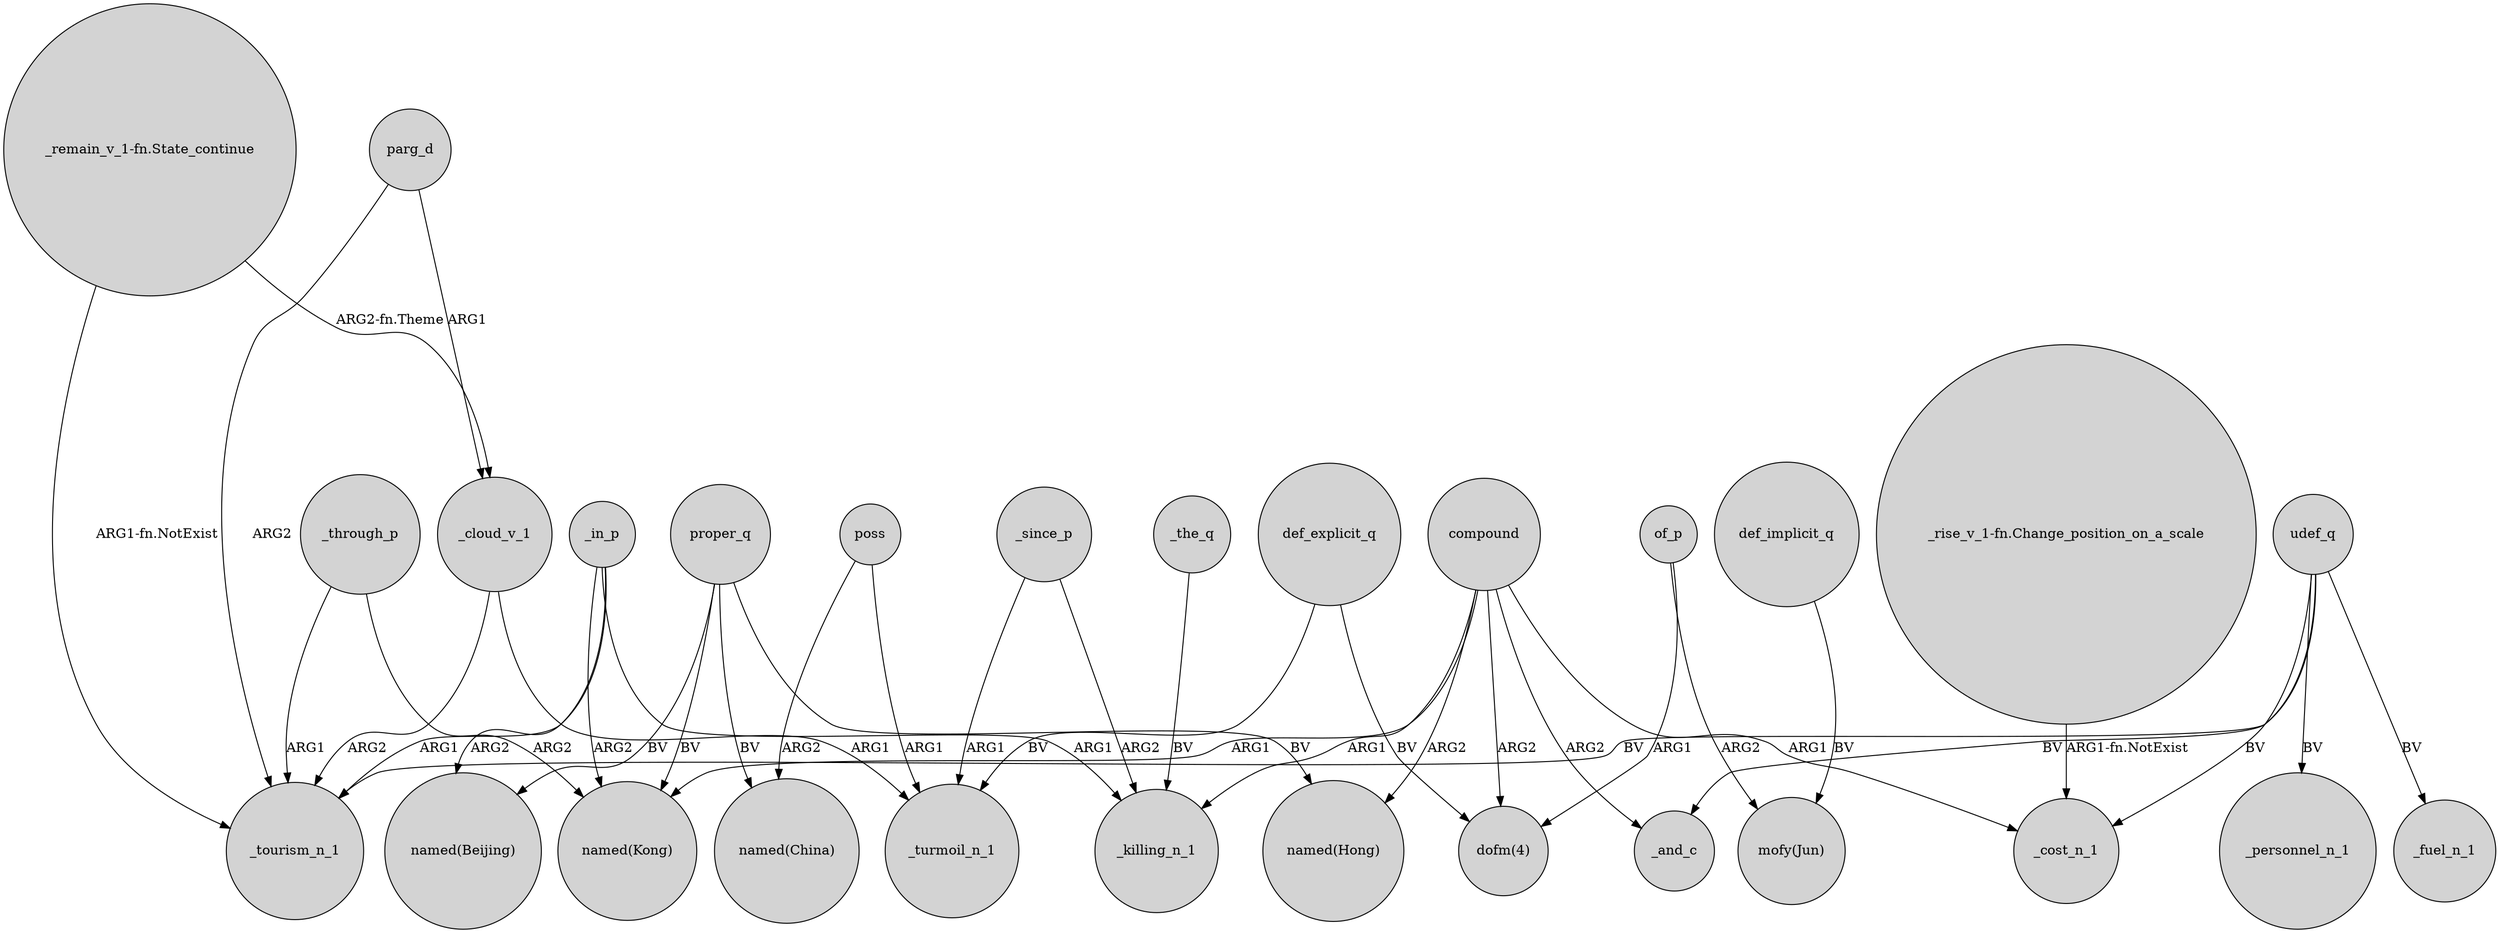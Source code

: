 digraph {
	node [shape=circle style=filled]
	"_remain_v_1-fn.State_continue" -> _tourism_n_1 [label="ARG1-fn.NotExist"]
	def_explicit_q -> _turmoil_n_1 [label=BV]
	compound -> "dofm(4)" [label=ARG2]
	def_explicit_q -> "dofm(4)" [label=BV]
	of_p -> "mofy(Jun)" [label=ARG2]
	_through_p -> _tourism_n_1 [label=ARG1]
	parg_d -> _cloud_v_1 [label=ARG1]
	compound -> _killing_n_1 [label=ARG1]
	compound -> "named(Hong)" [label=ARG2]
	poss -> _turmoil_n_1 [label=ARG1]
	udef_q -> _cost_n_1 [label=BV]
	_in_p -> _tourism_n_1 [label=ARG1]
	parg_d -> _tourism_n_1 [label=ARG2]
	poss -> "named(China)" [label=ARG2]
	proper_q -> "named(Hong)" [label=BV]
	_cloud_v_1 -> _tourism_n_1 [label=ARG2]
	def_implicit_q -> "mofy(Jun)" [label=BV]
	compound -> _and_c [label=ARG2]
	"_remain_v_1-fn.State_continue" -> _cloud_v_1 [label="ARG2-fn.Theme"]
	_the_q -> _killing_n_1 [label=BV]
	_in_p -> "named(Kong)" [label=ARG2]
	proper_q -> "named(Kong)" [label=BV]
	_through_p -> "named(Kong)" [label=ARG2]
	"_rise_v_1-fn.Change_position_on_a_scale" -> _cost_n_1 [label="ARG1-fn.NotExist"]
	compound -> _cost_n_1 [label=ARG1]
	udef_q -> _personnel_n_1 [label=BV]
	proper_q -> "named(China)" [label=BV]
	_in_p -> _killing_n_1 [label=ARG1]
	_cloud_v_1 -> _turmoil_n_1 [label=ARG1]
	udef_q -> _tourism_n_1 [label=BV]
	udef_q -> _fuel_n_1 [label=BV]
	udef_q -> _and_c [label=BV]
	_since_p -> _killing_n_1 [label=ARG2]
	_since_p -> _turmoil_n_1 [label=ARG1]
	compound -> "named(Kong)" [label=ARG1]
	of_p -> "dofm(4)" [label=ARG1]
	_in_p -> "named(Beijing)" [label=ARG2]
	proper_q -> "named(Beijing)" [label=BV]
}
